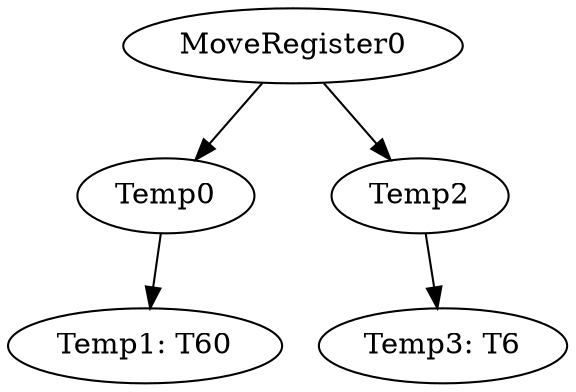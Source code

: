 digraph {
	ordering = out;
	MoveRegister0 -> Temp0;
	MoveRegister0 -> Temp2;
	Temp2 -> "Temp3: T6";
	Temp0 -> "Temp1: T60";
}

